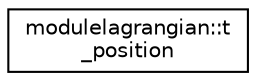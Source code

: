 digraph "Graphical Class Hierarchy"
{
 // LATEX_PDF_SIZE
  edge [fontname="Helvetica",fontsize="10",labelfontname="Helvetica",labelfontsize="10"];
  node [fontname="Helvetica",fontsize="10",shape=record];
  rankdir="LR";
  Node0 [label="modulelagrangian::t\l_position",height=0.2,width=0.4,color="black", fillcolor="white", style="filled",URL="$structmodulelagrangian_1_1t__position.html",tooltip=" "];
}
